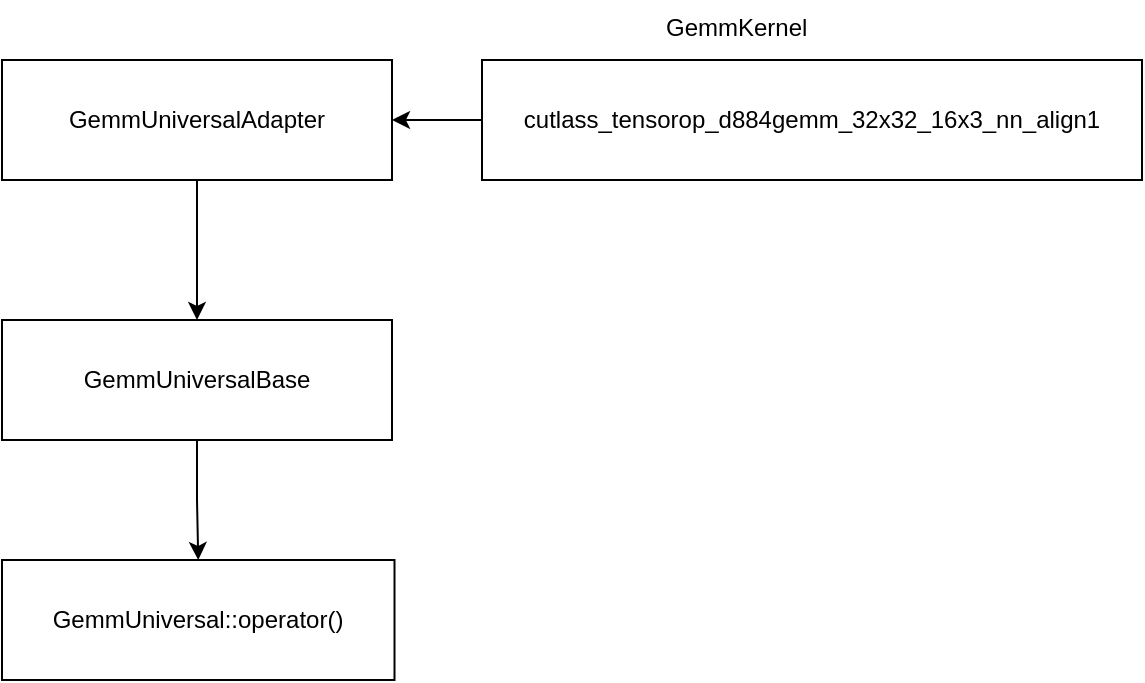 <mxfile version="21.6.5" type="github">
  <diagram name="Page-1" id="6IKza2lpsUr6sdjIMytS">
    <mxGraphModel dx="794" dy="501" grid="1" gridSize="10" guides="1" tooltips="1" connect="1" arrows="1" fold="1" page="1" pageScale="1" pageWidth="850" pageHeight="1100" math="0" shadow="0">
      <root>
        <mxCell id="0" />
        <mxCell id="1" parent="0" />
        <mxCell id="lSijH3yCQFnMYCVT67lt-7" style="edgeStyle=orthogonalEdgeStyle;rounded=0;orthogonalLoop=1;jettySize=auto;html=1;exitX=0;exitY=0.5;exitDx=0;exitDy=0;entryX=1;entryY=0.5;entryDx=0;entryDy=0;" edge="1" parent="1" source="lSijH3yCQFnMYCVT67lt-1" target="lSijH3yCQFnMYCVT67lt-2">
          <mxGeometry relative="1" as="geometry" />
        </mxCell>
        <mxCell id="lSijH3yCQFnMYCVT67lt-1" value="cutlass_tensorop_d884gemm_32x32_16x3_nn_align1" style="rounded=0;whiteSpace=wrap;html=1;" vertex="1" parent="1">
          <mxGeometry x="390" y="280" width="330" height="60" as="geometry" />
        </mxCell>
        <mxCell id="lSijH3yCQFnMYCVT67lt-10" style="edgeStyle=orthogonalEdgeStyle;rounded=0;orthogonalLoop=1;jettySize=auto;html=1;exitX=0.5;exitY=1;exitDx=0;exitDy=0;" edge="1" parent="1" source="lSijH3yCQFnMYCVT67lt-2" target="lSijH3yCQFnMYCVT67lt-3">
          <mxGeometry relative="1" as="geometry" />
        </mxCell>
        <mxCell id="lSijH3yCQFnMYCVT67lt-2" value="GemmUniversalAdapter" style="rounded=0;whiteSpace=wrap;html=1;" vertex="1" parent="1">
          <mxGeometry x="150" y="280" width="195" height="60" as="geometry" />
        </mxCell>
        <mxCell id="lSijH3yCQFnMYCVT67lt-11" style="edgeStyle=orthogonalEdgeStyle;rounded=0;orthogonalLoop=1;jettySize=auto;html=1;exitX=0.5;exitY=1;exitDx=0;exitDy=0;entryX=0.5;entryY=0;entryDx=0;entryDy=0;" edge="1" parent="1" source="lSijH3yCQFnMYCVT67lt-3" target="lSijH3yCQFnMYCVT67lt-9">
          <mxGeometry relative="1" as="geometry" />
        </mxCell>
        <mxCell id="lSijH3yCQFnMYCVT67lt-3" value="GemmUniversalBase" style="rounded=0;whiteSpace=wrap;html=1;" vertex="1" parent="1">
          <mxGeometry x="150" y="410" width="195" height="60" as="geometry" />
        </mxCell>
        <mxCell id="lSijH3yCQFnMYCVT67lt-8" value="GemmKernel" style="text;whiteSpace=wrap;" vertex="1" parent="1">
          <mxGeometry x="480" y="250" width="100" height="40" as="geometry" />
        </mxCell>
        <mxCell id="lSijH3yCQFnMYCVT67lt-9" value="GemmUniversal::operator()" style="rounded=0;whiteSpace=wrap;html=1;" vertex="1" parent="1">
          <mxGeometry x="150" y="530" width="196.25" height="60" as="geometry" />
        </mxCell>
      </root>
    </mxGraphModel>
  </diagram>
</mxfile>
